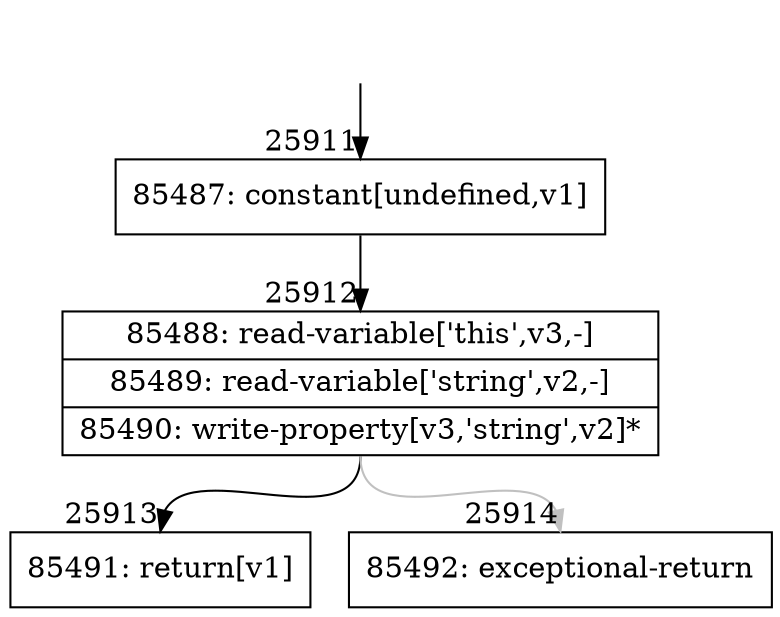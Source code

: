 digraph {
rankdir="TD"
BB_entry2267[shape=none,label=""];
BB_entry2267 -> BB25911 [tailport=s, headport=n, headlabel="    25911"]
BB25911 [shape=record label="{85487: constant[undefined,v1]}" ] 
BB25911 -> BB25912 [tailport=s, headport=n, headlabel="      25912"]
BB25912 [shape=record label="{85488: read-variable['this',v3,-]|85489: read-variable['string',v2,-]|85490: write-property[v3,'string',v2]*}" ] 
BB25912 -> BB25913 [tailport=s, headport=n, headlabel="      25913"]
BB25912 -> BB25914 [tailport=s, headport=n, color=gray, headlabel="      25914"]
BB25913 [shape=record label="{85491: return[v1]}" ] 
BB25914 [shape=record label="{85492: exceptional-return}" ] 
//#$~ 47509
}
